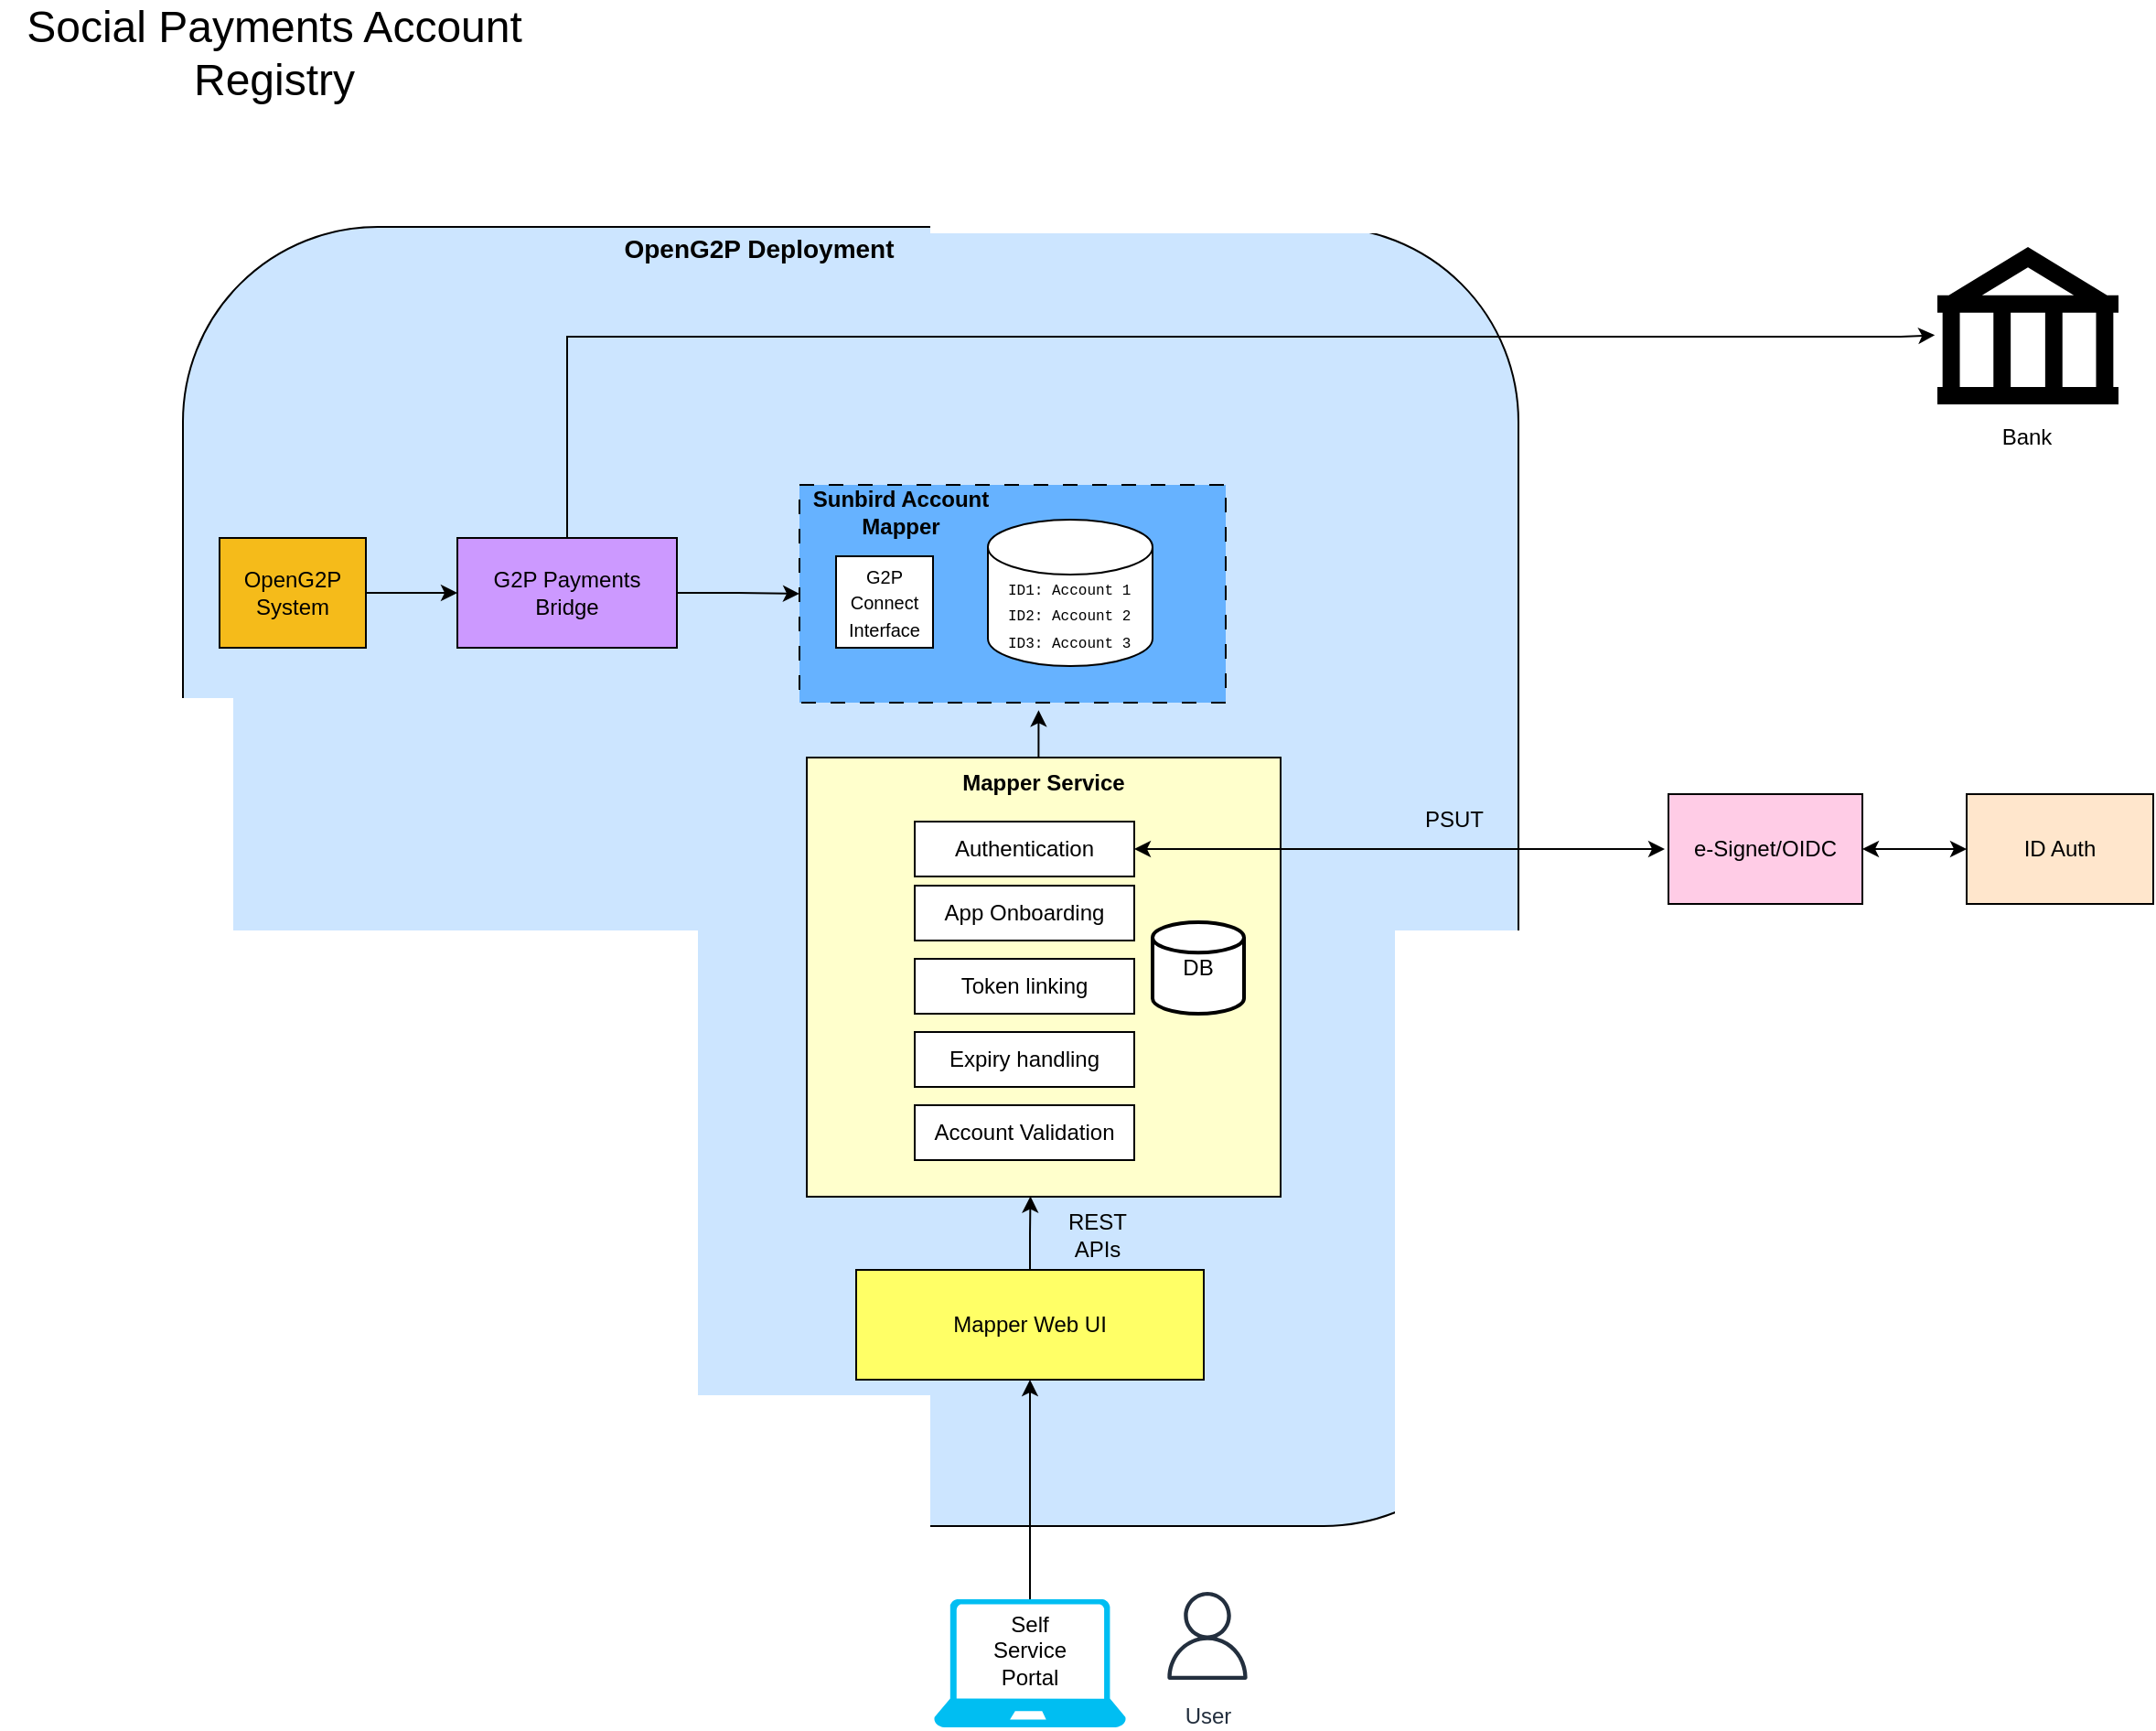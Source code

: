 <mxfile version="21.6.5" type="github">
  <diagram name="Page-1" id="8PbpVKS6RdY8HKoXxjfP">
    <mxGraphModel dx="948" dy="629" grid="1" gridSize="10" guides="1" tooltips="1" connect="1" arrows="1" fold="1" page="1" pageScale="1" pageWidth="2336" pageHeight="1654" math="0" shadow="0">
      <root>
        <mxCell id="0" />
        <mxCell id="1" parent="0" />
        <mxCell id="SzVb1SEn_ud-ZYpJ9THC-2" value="" style="rounded=1;whiteSpace=wrap;html=1;align=left;fillColor=#CCE5FF;" parent="1" vertex="1">
          <mxGeometry x="160" y="140" width="730" height="710" as="geometry" />
        </mxCell>
        <mxCell id="SzVb1SEn_ud-ZYpJ9THC-1" value="&lt;font style=&quot;font-size: 24px;&quot;&gt;Social Payments Account Registry&lt;/font&gt;" style="text;html=1;strokeColor=none;fillColor=none;align=center;verticalAlign=middle;whiteSpace=wrap;rounded=0;" parent="1" vertex="1">
          <mxGeometry x="60" y="30" width="300" height="30" as="geometry" />
        </mxCell>
        <mxCell id="SzVb1SEn_ud-ZYpJ9THC-3" value="&lt;b&gt;&lt;font style=&quot;font-size: 14px;&quot;&gt;OpenG2P Deployment&lt;/font&gt;&lt;/b&gt;" style="text;html=1;strokeColor=none;fillColor=none;align=center;verticalAlign=middle;whiteSpace=wrap;rounded=0;" parent="1" vertex="1">
          <mxGeometry x="387" y="137" width="176" height="30" as="geometry" />
        </mxCell>
        <mxCell id="SzVb1SEn_ud-ZYpJ9THC-93" style="edgeStyle=orthogonalEdgeStyle;rounded=0;orthogonalLoop=1;jettySize=auto;html=1;exitX=1;exitY=0.5;exitDx=0;exitDy=0;entryX=0;entryY=0.5;entryDx=0;entryDy=0;" parent="1" source="SzVb1SEn_ud-ZYpJ9THC-5" target="SzVb1SEn_ud-ZYpJ9THC-6" edge="1">
          <mxGeometry relative="1" as="geometry" />
        </mxCell>
        <mxCell id="SzVb1SEn_ud-ZYpJ9THC-5" value="OpenG2P System" style="rounded=0;whiteSpace=wrap;html=1;fillColor=#f5bb1a;" parent="1" vertex="1">
          <mxGeometry x="180" y="310" width="80" height="60" as="geometry" />
        </mxCell>
        <mxCell id="SzVb1SEn_ud-ZYpJ9THC-30" value="" style="rounded=0;whiteSpace=wrap;html=1;dashed=1;dashPattern=8 8;fillColor=#66B2FF;" parent="1" vertex="1">
          <mxGeometry x="497" y="281" width="233" height="119" as="geometry" />
        </mxCell>
        <mxCell id="SzVb1SEn_ud-ZYpJ9THC-81" style="edgeStyle=orthogonalEdgeStyle;rounded=0;orthogonalLoop=1;jettySize=auto;html=1;exitX=1;exitY=0.5;exitDx=0;exitDy=0;entryX=0;entryY=0.5;entryDx=0;entryDy=0;" parent="1" source="SzVb1SEn_ud-ZYpJ9THC-6" target="SzVb1SEn_ud-ZYpJ9THC-30" edge="1">
          <mxGeometry relative="1" as="geometry" />
        </mxCell>
        <mxCell id="SzVb1SEn_ud-ZYpJ9THC-88" style="edgeStyle=orthogonalEdgeStyle;rounded=0;orthogonalLoop=1;jettySize=auto;html=1;exitX=0.5;exitY=0;exitDx=0;exitDy=0;entryX=-0.014;entryY=0.56;entryDx=0;entryDy=0;entryPerimeter=0;" parent="1" source="SzVb1SEn_ud-ZYpJ9THC-6" target="SzVb1SEn_ud-ZYpJ9THC-25" edge="1">
          <mxGeometry relative="1" as="geometry">
            <Array as="points">
              <mxPoint x="370" y="200" />
              <mxPoint x="1099" y="200" />
            </Array>
          </mxGeometry>
        </mxCell>
        <mxCell id="SzVb1SEn_ud-ZYpJ9THC-6" value="G2P Payments Bridge" style="rounded=0;whiteSpace=wrap;html=1;fillColor=#CC99FF;" parent="1" vertex="1">
          <mxGeometry x="310" y="310" width="120" height="60" as="geometry" />
        </mxCell>
        <mxCell id="SzVb1SEn_ud-ZYpJ9THC-12" value="&lt;font style=&quot;font-size: 10px;&quot;&gt;G2P Connect Interface&lt;/font&gt;" style="rounded=0;whiteSpace=wrap;html=1;" parent="1" vertex="1">
          <mxGeometry x="517" y="320" width="53" height="50" as="geometry" />
        </mxCell>
        <mxCell id="SzVb1SEn_ud-ZYpJ9THC-79" style="edgeStyle=orthogonalEdgeStyle;rounded=0;orthogonalLoop=1;jettySize=auto;html=1;exitX=0.5;exitY=0;exitDx=0;exitDy=0;entryX=0.561;entryY=1.035;entryDx=0;entryDy=0;entryPerimeter=0;" parent="1" source="SzVb1SEn_ud-ZYpJ9THC-13" target="SzVb1SEn_ud-ZYpJ9THC-30" edge="1">
          <mxGeometry relative="1" as="geometry" />
        </mxCell>
        <mxCell id="SzVb1SEn_ud-ZYpJ9THC-13" value="&lt;b&gt;Mapper Service&lt;/b&gt;" style="rounded=0;whiteSpace=wrap;html=1;verticalAlign=top;fillColor=#FFFFCC;" parent="1" vertex="1">
          <mxGeometry x="501" y="430" width="259" height="240" as="geometry" />
        </mxCell>
        <mxCell id="SzVb1SEn_ud-ZYpJ9THC-17" style="edgeStyle=orthogonalEdgeStyle;rounded=0;orthogonalLoop=1;jettySize=auto;html=1;exitX=1;exitY=0.5;exitDx=0;exitDy=0;startArrow=classic;startFill=1;" parent="1" source="SzVb1SEn_ud-ZYpJ9THC-64" edge="1">
          <mxGeometry relative="1" as="geometry">
            <Array as="points">
              <mxPoint x="950" y="480" />
              <mxPoint x="950" y="480" />
            </Array>
            <mxPoint x="970" y="480" as="targetPoint" />
          </mxGeometry>
        </mxCell>
        <mxCell id="SzVb1SEn_ud-ZYpJ9THC-16" style="edgeStyle=orthogonalEdgeStyle;rounded=0;orthogonalLoop=1;jettySize=auto;html=1;exitX=1;exitY=0.5;exitDx=0;exitDy=0;entryX=0;entryY=0.5;entryDx=0;entryDy=0;startArrow=classic;startFill=1;" parent="1" source="SzVb1SEn_ud-ZYpJ9THC-14" target="SzVb1SEn_ud-ZYpJ9THC-15" edge="1">
          <mxGeometry relative="1" as="geometry" />
        </mxCell>
        <mxCell id="SzVb1SEn_ud-ZYpJ9THC-14" value="e-Signet/OIDC" style="rounded=0;whiteSpace=wrap;html=1;fillColor=#FFCCE6;" parent="1" vertex="1">
          <mxGeometry x="972" y="450" width="106" height="60" as="geometry" />
        </mxCell>
        <mxCell id="SzVb1SEn_ud-ZYpJ9THC-15" value="ID Auth" style="rounded=0;whiteSpace=wrap;html=1;fillColor=#FFE6CC;" parent="1" vertex="1">
          <mxGeometry x="1135" y="450" width="102" height="60" as="geometry" />
        </mxCell>
        <mxCell id="SzVb1SEn_ud-ZYpJ9THC-18" value="User" style="sketch=0;outlineConnect=0;fontColor=#232F3E;gradientColor=none;strokeColor=#232F3E;fillColor=#ffffff;dashed=0;verticalLabelPosition=bottom;verticalAlign=top;align=center;html=1;fontSize=12;fontStyle=0;aspect=fixed;shape=mxgraph.aws4.resourceIcon;resIcon=mxgraph.aws4.user;" parent="1" vertex="1">
          <mxGeometry x="690" y="880" width="60" height="60" as="geometry" />
        </mxCell>
        <mxCell id="SzVb1SEn_ud-ZYpJ9THC-25" value="" style="shape=mxgraph.signs.travel.bank;html=1;pointerEvents=1;fillColor=#000000;strokeColor=none;verticalLabelPosition=bottom;verticalAlign=top;align=center;" parent="1" vertex="1">
          <mxGeometry x="1119" y="151" width="99" height="86" as="geometry" />
        </mxCell>
        <mxCell id="SzVb1SEn_ud-ZYpJ9THC-31" value="&lt;b&gt;Sunbird Account Mapper&lt;/b&gt;" style="text;html=1;strokeColor=none;fillColor=none;align=center;verticalAlign=middle;whiteSpace=wrap;rounded=0;" parent="1" vertex="1">
          <mxGeometry x="501" y="281" width="103" height="30" as="geometry" />
        </mxCell>
        <mxCell id="SzVb1SEn_ud-ZYpJ9THC-32" value="" style="group" parent="1" vertex="1" connectable="0">
          <mxGeometry x="600" y="300" width="90" height="80" as="geometry" />
        </mxCell>
        <mxCell id="SzVb1SEn_ud-ZYpJ9THC-10" value="" style="shape=cylinder3;whiteSpace=wrap;html=1;boundedLbl=1;backgroundOutline=1;size=15;" parent="SzVb1SEn_ud-ZYpJ9THC-32" vertex="1">
          <mxGeometry width="90" height="80" as="geometry" />
        </mxCell>
        <mxCell id="SzVb1SEn_ud-ZYpJ9THC-11" value="&lt;font face=&quot;Courier New&quot; style=&quot;font-size: 8px;&quot;&gt;ID1: Account 1&lt;br&gt;ID2: Account 2&lt;br&gt;ID3: Account 3&lt;br&gt;&amp;nbsp;&lt;/font&gt;" style="text;html=1;strokeColor=none;fillColor=none;align=left;verticalAlign=middle;whiteSpace=wrap;rounded=0;" parent="SzVb1SEn_ud-ZYpJ9THC-32" vertex="1">
          <mxGeometry x="9" y="43" width="80" height="30" as="geometry" />
        </mxCell>
        <mxCell id="SzVb1SEn_ud-ZYpJ9THC-74" style="edgeStyle=orthogonalEdgeStyle;rounded=0;orthogonalLoop=1;jettySize=auto;html=1;entryX=0.472;entryY=0.999;entryDx=0;entryDy=0;entryPerimeter=0;" parent="1" source="SzVb1SEn_ud-ZYpJ9THC-63" target="SzVb1SEn_ud-ZYpJ9THC-13" edge="1">
          <mxGeometry relative="1" as="geometry" />
        </mxCell>
        <mxCell id="SzVb1SEn_ud-ZYpJ9THC-63" value="Mapper Web UI" style="rounded=0;whiteSpace=wrap;html=1;fillColor=#FFFF66;" parent="1" vertex="1">
          <mxGeometry x="528" y="710" width="190" height="60" as="geometry" />
        </mxCell>
        <mxCell id="SzVb1SEn_ud-ZYpJ9THC-64" value="Authentication" style="rounded=0;whiteSpace=wrap;html=1;" parent="1" vertex="1">
          <mxGeometry x="560" y="465" width="120" height="30" as="geometry" />
        </mxCell>
        <mxCell id="SzVb1SEn_ud-ZYpJ9THC-65" value="App Onboarding" style="rounded=0;whiteSpace=wrap;html=1;" parent="1" vertex="1">
          <mxGeometry x="560" y="500" width="120" height="30" as="geometry" />
        </mxCell>
        <mxCell id="SzVb1SEn_ud-ZYpJ9THC-66" value="Token linking" style="rounded=0;whiteSpace=wrap;html=1;" parent="1" vertex="1">
          <mxGeometry x="560" y="540" width="120" height="30" as="geometry" />
        </mxCell>
        <mxCell id="SzVb1SEn_ud-ZYpJ9THC-67" value="Expiry handling" style="rounded=0;whiteSpace=wrap;html=1;" parent="1" vertex="1">
          <mxGeometry x="560" y="580" width="120" height="30" as="geometry" />
        </mxCell>
        <mxCell id="SzVb1SEn_ud-ZYpJ9THC-68" value="Account Validation" style="rounded=0;whiteSpace=wrap;html=1;" parent="1" vertex="1">
          <mxGeometry x="560" y="620" width="120" height="30" as="geometry" />
        </mxCell>
        <mxCell id="SzVb1SEn_ud-ZYpJ9THC-71" value="DB" style="strokeWidth=2;html=1;shape=mxgraph.flowchart.database;whiteSpace=wrap;" parent="1" vertex="1">
          <mxGeometry x="690" y="520" width="50" height="50" as="geometry" />
        </mxCell>
        <mxCell id="SzVb1SEn_ud-ZYpJ9THC-80" value="PSUT" style="text;html=1;strokeColor=none;fillColor=none;align=center;verticalAlign=middle;whiteSpace=wrap;rounded=0;" parent="1" vertex="1">
          <mxGeometry x="825" y="449" width="60" height="30" as="geometry" />
        </mxCell>
        <mxCell id="SzVb1SEn_ud-ZYpJ9THC-82" value="REST APIs" style="text;html=1;strokeColor=none;fillColor=none;align=center;verticalAlign=middle;whiteSpace=wrap;rounded=0;" parent="1" vertex="1">
          <mxGeometry x="630" y="676" width="60" height="30" as="geometry" />
        </mxCell>
        <mxCell id="7ef1LDLn7RgafbO1ZH6o-2" style="edgeStyle=orthogonalEdgeStyle;rounded=0;orthogonalLoop=1;jettySize=auto;html=1;exitX=0.5;exitY=0;exitDx=0;exitDy=0;exitPerimeter=0;entryX=0.5;entryY=1;entryDx=0;entryDy=0;" parent="1" source="SzVb1SEn_ud-ZYpJ9THC-83" target="SzVb1SEn_ud-ZYpJ9THC-63" edge="1">
          <mxGeometry relative="1" as="geometry" />
        </mxCell>
        <mxCell id="SzVb1SEn_ud-ZYpJ9THC-83" value="" style="verticalLabelPosition=bottom;html=1;verticalAlign=top;align=center;strokeColor=none;fillColor=#00BEF2;shape=mxgraph.azure.laptop;pointerEvents=1;" parent="1" vertex="1">
          <mxGeometry x="570.5" y="890" width="105" height="70" as="geometry" />
        </mxCell>
        <mxCell id="SzVb1SEn_ud-ZYpJ9THC-86" value="Self Service Portal" style="text;html=1;strokeColor=none;fillColor=none;align=center;verticalAlign=middle;whiteSpace=wrap;rounded=0;" parent="1" vertex="1">
          <mxGeometry x="593" y="903" width="60" height="30" as="geometry" />
        </mxCell>
        <mxCell id="SzVb1SEn_ud-ZYpJ9THC-89" value="Bank" style="text;html=1;strokeColor=none;fillColor=none;align=center;verticalAlign=middle;whiteSpace=wrap;rounded=0;" parent="1" vertex="1">
          <mxGeometry x="1138" y="240" width="60" height="30" as="geometry" />
        </mxCell>
      </root>
    </mxGraphModel>
  </diagram>
</mxfile>

